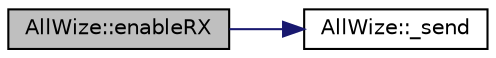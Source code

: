 digraph "AllWize::enableRX"
{
 // LATEX_PDF_SIZE
  edge [fontname="Helvetica",fontsize="10",labelfontname="Helvetica",labelfontsize="10"];
  node [fontname="Helvetica",fontsize="10",shape=record];
  rankdir="LR";
  Node1 [label="AllWize::enableRX",height=0.2,width=0.4,color="black", fillcolor="grey75", style="filled", fontcolor="black",tooltip="Enables or disables RF recever."];
  Node1 -> Node2 [color="midnightblue",fontsize="10",style="solid",fontname="Helvetica"];
  Node2 [label="AllWize::_send",height=0.2,width=0.4,color="black", fillcolor="white", style="filled",URL="$classAllWize.html#ac194cac5fd63b864ef567fb7a51a2ac9",tooltip="Sends a binary buffer to the module UART. Returns the number of bytes actually sent."];
}
